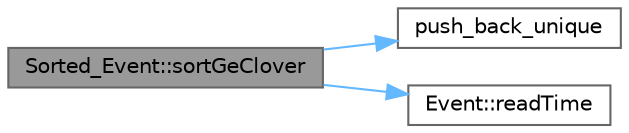 digraph "Sorted_Event::sortGeClover"
{
 // LATEX_PDF_SIZE
  bgcolor="transparent";
  edge [fontname=Helvetica,fontsize=10,labelfontname=Helvetica,labelfontsize=10];
  node [fontname=Helvetica,fontsize=10,shape=box,height=0.2,width=0.4];
  rankdir="LR";
  Node1 [id="Node000001",label="Sorted_Event::sortGeClover",height=0.2,width=0.4,color="gray40", fillcolor="grey60", style="filled", fontcolor="black",tooltip=" "];
  Node1 -> Node2 [id="edge1_Node000001_Node000002",color="steelblue1",style="solid",tooltip=" "];
  Node2 [id="Node000002",label="push_back_unique",height=0.2,width=0.4,color="grey40", fillcolor="white", style="filled",URL="$vector__functions_8hpp.html#a0714a23fb316299fdee1e44d9f46343b",tooltip=" "];
  Node1 -> Node3 [id="edge2_Node000001_Node000003",color="steelblue1",style="solid",tooltip=" "];
  Node3 [id="Node000003",label="Event::readTime",height=0.2,width=0.4,color="grey40", fillcolor="white", style="filled",URL="$class_event.html#a76c7b215dda4a3111e33494de83758ee",tooltip=" "];
}
